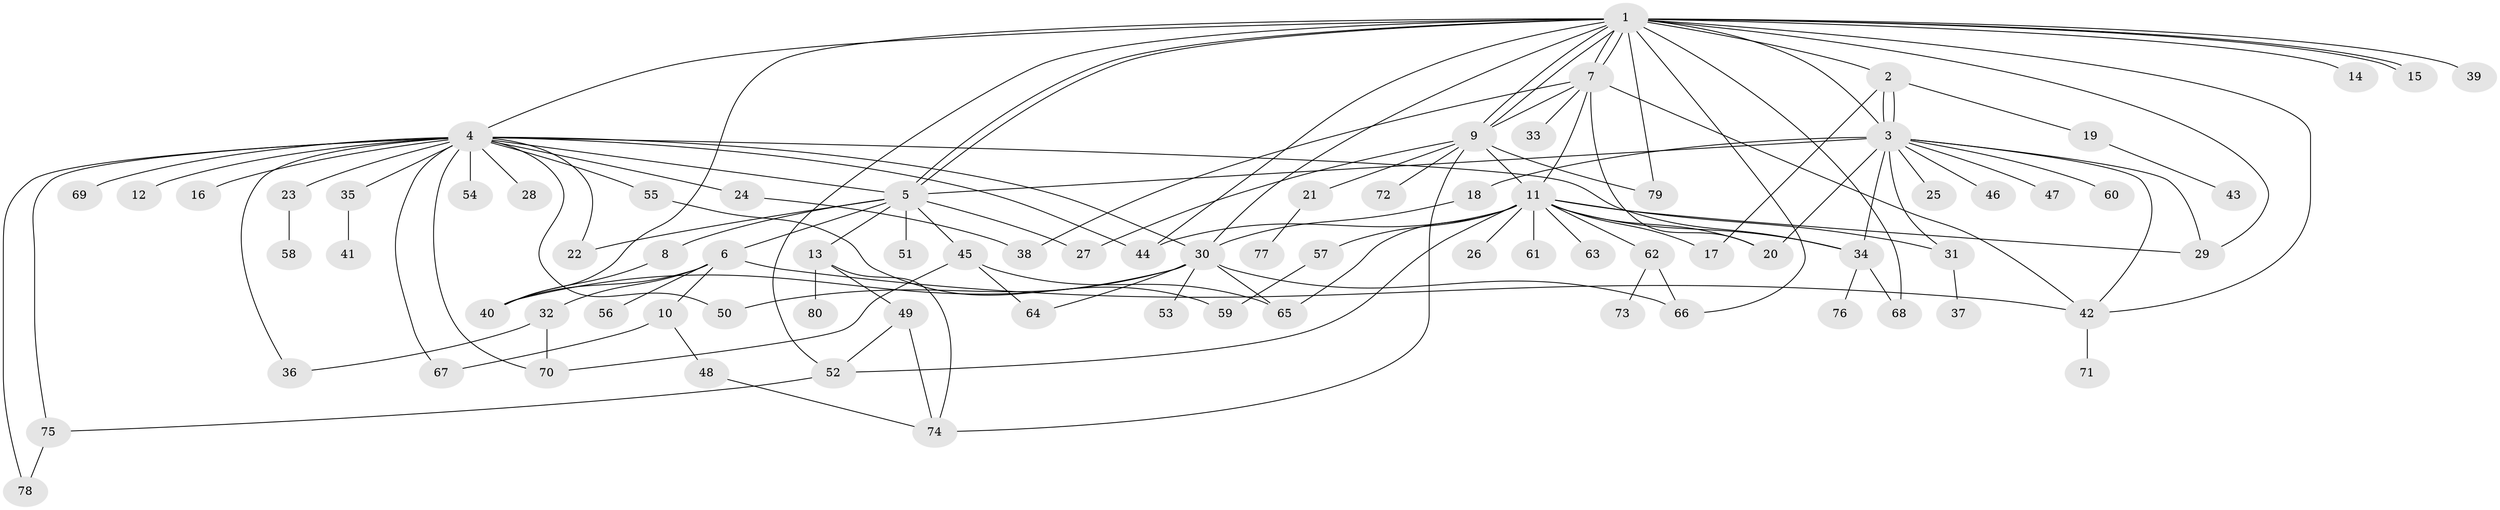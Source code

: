 // Generated by graph-tools (version 1.1) at 2025/47/03/09/25 04:47:47]
// undirected, 80 vertices, 130 edges
graph export_dot {
graph [start="1"]
  node [color=gray90,style=filled];
  1;
  2;
  3;
  4;
  5;
  6;
  7;
  8;
  9;
  10;
  11;
  12;
  13;
  14;
  15;
  16;
  17;
  18;
  19;
  20;
  21;
  22;
  23;
  24;
  25;
  26;
  27;
  28;
  29;
  30;
  31;
  32;
  33;
  34;
  35;
  36;
  37;
  38;
  39;
  40;
  41;
  42;
  43;
  44;
  45;
  46;
  47;
  48;
  49;
  50;
  51;
  52;
  53;
  54;
  55;
  56;
  57;
  58;
  59;
  60;
  61;
  62;
  63;
  64;
  65;
  66;
  67;
  68;
  69;
  70;
  71;
  72;
  73;
  74;
  75;
  76;
  77;
  78;
  79;
  80;
  1 -- 2;
  1 -- 3;
  1 -- 4;
  1 -- 5;
  1 -- 5;
  1 -- 7;
  1 -- 7;
  1 -- 9;
  1 -- 9;
  1 -- 14;
  1 -- 15;
  1 -- 15;
  1 -- 29;
  1 -- 30;
  1 -- 39;
  1 -- 40;
  1 -- 42;
  1 -- 44;
  1 -- 52;
  1 -- 66;
  1 -- 68;
  1 -- 79;
  2 -- 3;
  2 -- 3;
  2 -- 17;
  2 -- 19;
  3 -- 5;
  3 -- 18;
  3 -- 20;
  3 -- 25;
  3 -- 29;
  3 -- 31;
  3 -- 34;
  3 -- 42;
  3 -- 46;
  3 -- 47;
  3 -- 60;
  4 -- 5;
  4 -- 12;
  4 -- 16;
  4 -- 22;
  4 -- 23;
  4 -- 24;
  4 -- 28;
  4 -- 30;
  4 -- 34;
  4 -- 35;
  4 -- 36;
  4 -- 44;
  4 -- 50;
  4 -- 54;
  4 -- 55;
  4 -- 67;
  4 -- 69;
  4 -- 70;
  4 -- 75;
  4 -- 78;
  5 -- 6;
  5 -- 8;
  5 -- 13;
  5 -- 22;
  5 -- 27;
  5 -- 45;
  5 -- 51;
  6 -- 10;
  6 -- 32;
  6 -- 40;
  6 -- 42;
  6 -- 56;
  7 -- 9;
  7 -- 11;
  7 -- 20;
  7 -- 33;
  7 -- 38;
  7 -- 42;
  8 -- 40;
  9 -- 11;
  9 -- 21;
  9 -- 27;
  9 -- 72;
  9 -- 74;
  9 -- 79;
  10 -- 48;
  10 -- 67;
  11 -- 17;
  11 -- 20;
  11 -- 26;
  11 -- 29;
  11 -- 31;
  11 -- 34;
  11 -- 44;
  11 -- 52;
  11 -- 57;
  11 -- 61;
  11 -- 62;
  11 -- 63;
  11 -- 65;
  13 -- 49;
  13 -- 74;
  13 -- 80;
  18 -- 30;
  19 -- 43;
  21 -- 77;
  23 -- 58;
  24 -- 38;
  30 -- 40;
  30 -- 50;
  30 -- 53;
  30 -- 64;
  30 -- 65;
  30 -- 66;
  31 -- 37;
  32 -- 36;
  32 -- 70;
  34 -- 68;
  34 -- 76;
  35 -- 41;
  42 -- 71;
  45 -- 64;
  45 -- 65;
  45 -- 70;
  48 -- 74;
  49 -- 52;
  49 -- 74;
  52 -- 75;
  55 -- 59;
  57 -- 59;
  62 -- 66;
  62 -- 73;
  75 -- 78;
}
